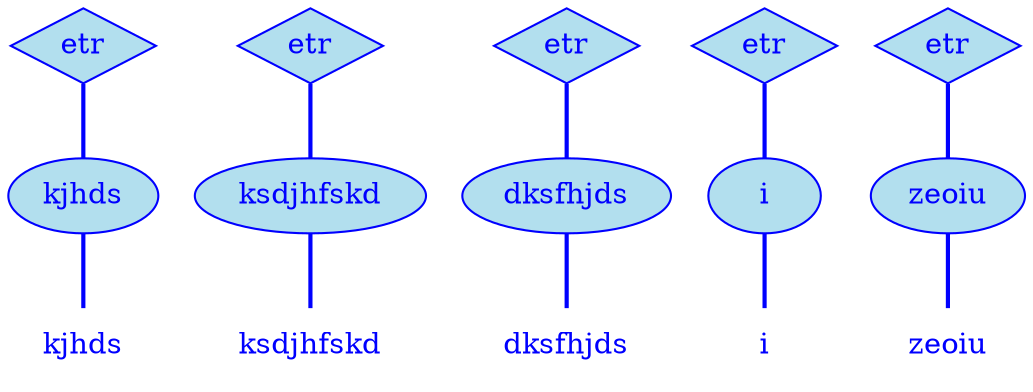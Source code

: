 digraph g {
	graph [bb="0,0,482,180"];
	node [label="\N"];
	graph [_draw_="c 5 -white C 5 -white P 4 0 0 0 180 482 180 482 0 ",
		xdotversion="1.2"];
	"mc1s1_t2#token84" [label=kjhds, shape=plaintext, fillcolor=lightblue2, fontcolor=blue, pos="36,18", width="0.75", height="0.50", _ldraw_="F 14.000000 11 -Times-Roman c 4 -blue T 36 13 0 36 5 -kjhds "];
	"mc1s1_W1#wordmc1s1_t2#token" [label=kjhds, shape=ellipse, fillcolor=lightblue2, fontcolor=blue, pos="36,90", width="1.00", height="0.50", color=blue, style=filled, _draw_="S 6 -filled c 4 -blue C 10 -lightblue2 E 36 90 36 18 ", _ldraw_="F 14.000000 11 -Times-Roman c 4 -blue T 36 85 0 36 5 -kjhds "];
	"mc1s1_P11#pos" [label=etr, shape=diamond, fillcolor=lightblue2, fontcolor=blue, pos="36,162", width="0.75", height="0.50", color=blue, style=filled, _draw_="S 6 -filled c 4 -blue C 10 -lightblue2 P 4 36 180 9 162 36 144 63 162 ", _ldraw_="F 14.000000 11 -Times-Roman c 4 -blue T 36 157 0 20 3 -etr "];
	"mc1s1_t4#token87" [label=ksdjhfskd, shape=plaintext, fillcolor=lightblue2, fontcolor=blue, pos="145,18", width="1.11", height="0.50", _ldraw_="F 14.000000 11 -Times-Roman c 4 -blue T 145 13 0 64 9 -ksdjhfskd "];
	"mc1s1_W2#wordmc1s1_t4#token" [label=ksdjhfskd, shape=ellipse, fillcolor=lightblue2, fontcolor=blue, pos="145,90", width="1.53", height="0.50", color=blue, style=filled, _draw_="S 6 -filled c 4 -blue C 10 -lightblue2 E 145 90 55 18 ", _ldraw_="F 14.000000 11 -Times-Roman c 4 -blue T 145 85 0 64 9 -ksdjhfskd "];
	"mc1s1_P36#pos" [label=etr, shape=diamond, fillcolor=lightblue2, fontcolor=blue, pos="145,162", width="0.75", height="0.50", color=blue, style=filled, _draw_="S 6 -filled c 4 -blue C 10 -lightblue2 P 4 145 180 118 162 145 144 172 162 ", _ldraw_="F 14.000000 11 -Times-Roman c 4 -blue T 145 157 0 20 3 -etr "];
	"mc1s1_t6#token78" [label=dksfhjds, shape=plaintext, fillcolor=lightblue2, fontcolor=blue, pos="268,18", width="1.00", height="0.50", _ldraw_="F 14.000000 11 -Times-Roman c 4 -blue T 268 13 0 56 8 -dksfhjds "];
	"mc1s1_W3#wordmc1s1_t6#token" [label=dksfhjds, shape=ellipse, fillcolor=lightblue2, fontcolor=blue, pos="268,90", width="1.39", height="0.50", color=blue, style=filled, _draw_="S 6 -filled c 4 -blue C 10 -lightblue2 E 268 90 50 18 ", _ldraw_="F 14.000000 11 -Times-Roman c 4 -blue T 268 85 0 56 8 -dksfhjds "];
	"mc1s1_P61#pos" [label=etr, shape=diamond, fillcolor=lightblue2, fontcolor=blue, pos="268,162", width="0.75", height="0.50", color=blue, style=filled, _draw_="S 6 -filled c 4 -blue C 10 -lightblue2 P 4 268 180 241 162 268 144 295 162 ", _ldraw_="F 14.000000 11 -Times-Roman c 4 -blue T 268 157 0 20 3 -etr "];
	"mc1s1_t8#token16" [label=i, shape=plaintext, fillcolor=lightblue2, fontcolor=blue, pos="363,18", width="0.75", height="0.50", _ldraw_="F 14.000000 11 -Times-Roman c 4 -blue T 363 13 0 4 1 -i "];
	"mc1s1_W4#wordmc1s1_t8#token" [label=i, shape=ellipse, fillcolor=lightblue2, fontcolor=blue, pos="363,90", width="0.75", height="0.50", color=blue, style=filled, _draw_="S 6 -filled c 4 -blue C 10 -lightblue2 E 363 90 27 18 ", _ldraw_="F 14.000000 11 -Times-Roman c 4 -blue T 363 85 0 4 1 -i "];
	"mc1s1_P86#pos" [label=etr, shape=diamond, fillcolor=lightblue2, fontcolor=blue, pos="363,162", width="0.75", height="0.50", color=blue, style=filled, _draw_="S 6 -filled c 4 -blue C 10 -lightblue2 P 4 363 180 336 162 363 144 390 162 ", _ldraw_="F 14.000000 11 -Times-Roman c 4 -blue T 363 157 0 20 3 -etr "];
	"mc1s1_t10#token94" [label=zeoiu, shape=plaintext, fillcolor=lightblue2, fontcolor=blue, pos="445,18", width="0.75", height="0.50", _ldraw_="F 14.000000 11 -Times-Roman c 4 -blue T 445 13 0 38 5 -zeoiu "];
	"mc1s1_W5#wordmc1s1_t10#token" [label=zeoiu, shape=ellipse, fillcolor=lightblue2, fontcolor=blue, pos="445,90", width="1.03", height="0.50", color=blue, style=filled, _draw_="S 6 -filled c 4 -blue C 10 -lightblue2 E 445 90 37 18 ", _ldraw_="F 14.000000 11 -Times-Roman c 4 -blue T 445 85 0 38 5 -zeoiu "];
	"mc1s1_P111#pos" [label=etr, shape=diamond, fillcolor=lightblue2, fontcolor=blue, pos="445,162", width="0.75", height="0.50", color=blue, style=filled, _draw_="S 6 -filled c 4 -blue C 10 -lightblue2 P 4 445 180 418 162 445 144 472 162 ", _ldraw_="F 14.000000 11 -Times-Roman c 4 -blue T 445 157 0 20 3 -etr "];
	"mc1s1_W1#wordmc1s1_t2#token" -> "mc1s1_t2#token84" [arrowhead=none, color=blue, fontcolor=blue, style=bold, minlen=1, pos="36,72 36,61 36,47 36,36", _draw_="S 4 -bold c 4 -blue B 4 36 72 36 61 36 47 36 36 "];
	"mc1s1_P11#pos" -> "mc1s1_W1#wordmc1s1_t2#token" [arrowhead=none, color=blue, fontcolor=blue, style=bold, minlen=1, pos="36,144 36,133 36,119 36,108", _draw_="S 4 -bold c 4 -blue B 4 36 144 36 133 36 119 36 108 "];
	"mc1s1_W2#wordmc1s1_t4#token" -> "mc1s1_t4#token87" [arrowhead=none, color=blue, fontcolor=blue, style=bold, minlen=1, pos="145,72 145,61 145,47 145,36", _draw_="S 4 -bold c 4 -blue B 4 145 72 145 61 145 47 145 36 "];
	"mc1s1_P36#pos" -> "mc1s1_W2#wordmc1s1_t4#token" [arrowhead=none, color=blue, fontcolor=blue, style=bold, minlen=1, pos="145,144 145,133 145,119 145,108", _draw_="S 4 -bold c 4 -blue B 4 145 144 145 133 145 119 145 108 "];
	"mc1s1_W3#wordmc1s1_t6#token" -> "mc1s1_t6#token78" [arrowhead=none, color=blue, fontcolor=blue, style=bold, minlen=1, pos="268,72 268,61 268,47 268,36", _draw_="S 4 -bold c 4 -blue B 4 268 72 268 61 268 47 268 36 "];
	"mc1s1_P61#pos" -> "mc1s1_W3#wordmc1s1_t6#token" [arrowhead=none, color=blue, fontcolor=blue, style=bold, minlen=1, pos="268,144 268,133 268,119 268,108", _draw_="S 4 -bold c 4 -blue B 4 268 144 268 133 268 119 268 108 "];
	"mc1s1_W4#wordmc1s1_t8#token" -> "mc1s1_t8#token16" [arrowhead=none, color=blue, fontcolor=blue, style=bold, minlen=1, pos="363,72 363,61 363,47 363,36", _draw_="S 4 -bold c 4 -blue B 4 363 72 363 61 363 47 363 36 "];
	"mc1s1_P86#pos" -> "mc1s1_W4#wordmc1s1_t8#token" [arrowhead=none, color=blue, fontcolor=blue, style=bold, minlen=1, pos="363,144 363,133 363,119 363,108", _draw_="S 4 -bold c 4 -blue B 4 363 144 363 133 363 119 363 108 "];
	"mc1s1_W5#wordmc1s1_t10#token" -> "mc1s1_t10#token94" [arrowhead=none, color=blue, fontcolor=blue, style=bold, minlen=1, pos="445,72 445,61 445,47 445,36", _draw_="S 4 -bold c 4 -blue B 4 445 72 445 61 445 47 445 36 "];
	"mc1s1_P111#pos" -> "mc1s1_W5#wordmc1s1_t10#token" [arrowhead=none, color=blue, fontcolor=blue, style=bold, minlen=1, pos="445,144 445,133 445,119 445,108", _draw_="S 4 -bold c 4 -blue B 4 445 144 445 133 445 119 445 108 "];
}
